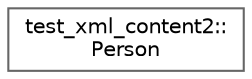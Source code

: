 digraph "类继承关系图"
{
 // LATEX_PDF_SIZE
  bgcolor="transparent";
  edge [fontname=Helvetica,fontsize=10,labelfontname=Helvetica,labelfontsize=10];
  node [fontname=Helvetica,fontsize=10,shape=box,height=0.2,width=0.4];
  rankdir="LR";
  Node0 [id="Node000000",label="test_xml_content2::\lPerson",height=0.2,width=0.4,color="grey40", fillcolor="white", style="filled",URL="$structtest__xml__content2_1_1_person.html",tooltip=" "];
}
